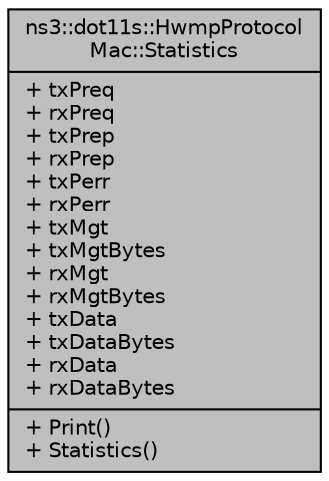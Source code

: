 digraph "ns3::dot11s::HwmpProtocolMac::Statistics"
{
  edge [fontname="Helvetica",fontsize="10",labelfontname="Helvetica",labelfontsize="10"];
  node [fontname="Helvetica",fontsize="10",shape=record];
  Node1 [label="{ns3::dot11s::HwmpProtocol\lMac::Statistics\n|+ txPreq\l+ rxPreq\l+ txPrep\l+ rxPrep\l+ txPerr\l+ rxPerr\l+ txMgt\l+ txMgtBytes\l+ rxMgt\l+ rxMgtBytes\l+ txData\l+ txDataBytes\l+ rxData\l+ rxDataBytes\l|+ Print()\l+ Statistics()\l}",height=0.2,width=0.4,color="black", fillcolor="grey75", style="filled", fontcolor="black"];
}
